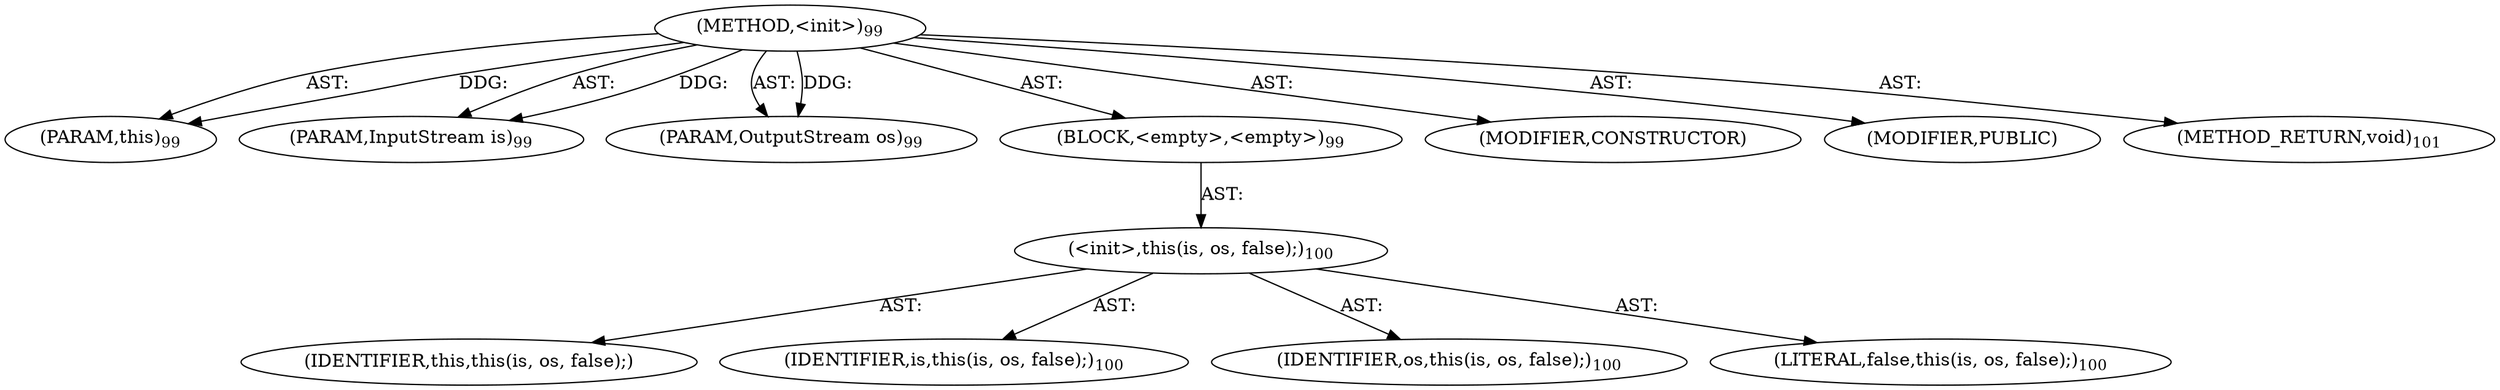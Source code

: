 digraph "&lt;init&gt;" {  
"111669149697" [label = <(METHOD,&lt;init&gt;)<SUB>99</SUB>> ]
"115964116995" [label = <(PARAM,this)<SUB>99</SUB>> ]
"115964116996" [label = <(PARAM,InputStream is)<SUB>99</SUB>> ]
"115964116997" [label = <(PARAM,OutputStream os)<SUB>99</SUB>> ]
"25769803777" [label = <(BLOCK,&lt;empty&gt;,&lt;empty&gt;)<SUB>99</SUB>> ]
"30064771072" [label = <(&lt;init&gt;,this(is, os, false);)<SUB>100</SUB>> ]
"68719476744" [label = <(IDENTIFIER,this,this(is, os, false);)> ]
"68719476745" [label = <(IDENTIFIER,is,this(is, os, false);)<SUB>100</SUB>> ]
"68719476746" [label = <(IDENTIFIER,os,this(is, os, false);)<SUB>100</SUB>> ]
"90194313216" [label = <(LITERAL,false,this(is, os, false);)<SUB>100</SUB>> ]
"133143986184" [label = <(MODIFIER,CONSTRUCTOR)> ]
"133143986185" [label = <(MODIFIER,PUBLIC)> ]
"128849018881" [label = <(METHOD_RETURN,void)<SUB>101</SUB>> ]
  "111669149697" -> "115964116995"  [ label = "AST: "] 
  "111669149697" -> "115964116996"  [ label = "AST: "] 
  "111669149697" -> "115964116997"  [ label = "AST: "] 
  "111669149697" -> "25769803777"  [ label = "AST: "] 
  "111669149697" -> "133143986184"  [ label = "AST: "] 
  "111669149697" -> "133143986185"  [ label = "AST: "] 
  "111669149697" -> "128849018881"  [ label = "AST: "] 
  "25769803777" -> "30064771072"  [ label = "AST: "] 
  "30064771072" -> "68719476744"  [ label = "AST: "] 
  "30064771072" -> "68719476745"  [ label = "AST: "] 
  "30064771072" -> "68719476746"  [ label = "AST: "] 
  "30064771072" -> "90194313216"  [ label = "AST: "] 
  "111669149697" -> "115964116995"  [ label = "DDG: "] 
  "111669149697" -> "115964116996"  [ label = "DDG: "] 
  "111669149697" -> "115964116997"  [ label = "DDG: "] 
}
